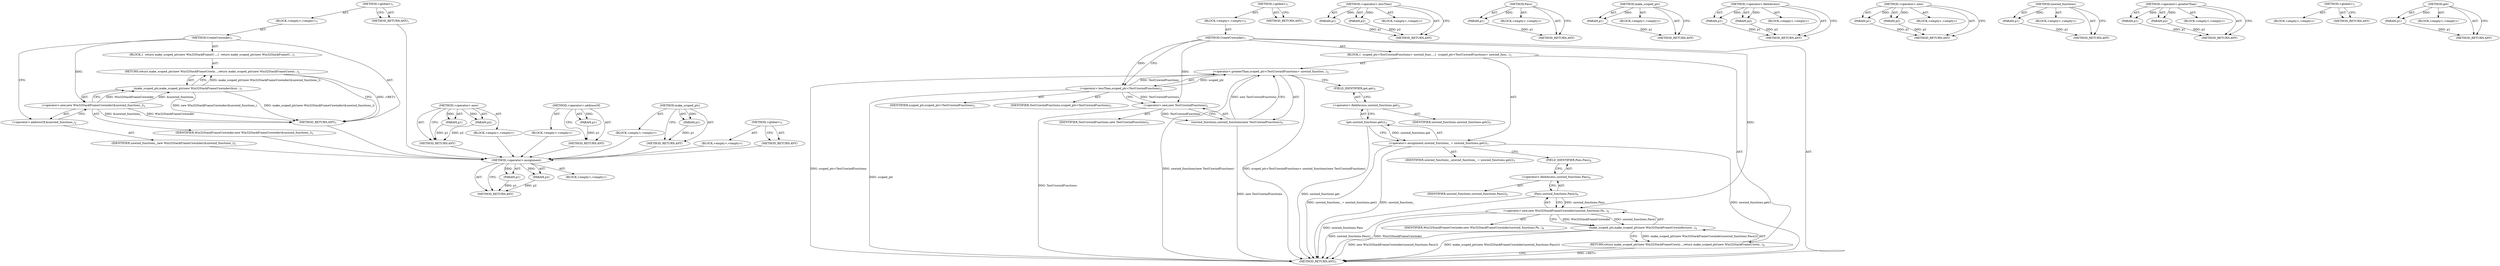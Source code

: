 digraph "get" {
vulnerable_6 [label=<(METHOD,&lt;global&gt;)<SUB>1</SUB>>];
vulnerable_7 [label=<(BLOCK,&lt;empty&gt;,&lt;empty&gt;)<SUB>1</SUB>>];
vulnerable_8 [label=<(METHOD,CreateUnwinder)<SUB>1</SUB>>];
vulnerable_9 [label=<(BLOCK,{
  return make_scoped_ptr(new Win32StackFrameU...,{
  return make_scoped_ptr(new Win32StackFrameU...)<SUB>1</SUB>>];
vulnerable_10 [label=<(RETURN,return make_scoped_ptr(new Win32StackFrameUnwin...,return make_scoped_ptr(new Win32StackFrameUnwin...)<SUB>2</SUB>>];
vulnerable_11 [label=<(make_scoped_ptr,make_scoped_ptr(new Win32StackFrameUnwinder(&amp;un...)<SUB>2</SUB>>];
vulnerable_12 [label=<(&lt;operator&gt;.new,new Win32StackFrameUnwinder(&amp;unwind_functions_))<SUB>2</SUB>>];
vulnerable_13 [label=<(IDENTIFIER,Win32StackFrameUnwinder,new Win32StackFrameUnwinder(&amp;unwind_functions_))<SUB>2</SUB>>];
vulnerable_14 [label=<(&lt;operator&gt;.addressOf,&amp;unwind_functions_)<SUB>2</SUB>>];
vulnerable_15 [label=<(IDENTIFIER,unwind_functions_,new Win32StackFrameUnwinder(&amp;unwind_functions_))<SUB>2</SUB>>];
vulnerable_16 [label=<(METHOD_RETURN,ANY)<SUB>1</SUB>>];
vulnerable_18 [label=<(METHOD_RETURN,ANY)<SUB>1</SUB>>];
vulnerable_37 [label=<(METHOD,&lt;operator&gt;.new)>];
vulnerable_38 [label=<(PARAM,p1)>];
vulnerable_39 [label=<(PARAM,p2)>];
vulnerable_40 [label=<(BLOCK,&lt;empty&gt;,&lt;empty&gt;)>];
vulnerable_41 [label=<(METHOD_RETURN,ANY)>];
vulnerable_42 [label=<(METHOD,&lt;operator&gt;.addressOf)>];
vulnerable_43 [label=<(PARAM,p1)>];
vulnerable_44 [label=<(BLOCK,&lt;empty&gt;,&lt;empty&gt;)>];
vulnerable_45 [label=<(METHOD_RETURN,ANY)>];
vulnerable_33 [label=<(METHOD,make_scoped_ptr)>];
vulnerable_34 [label=<(PARAM,p1)>];
vulnerable_35 [label=<(BLOCK,&lt;empty&gt;,&lt;empty&gt;)>];
vulnerable_36 [label=<(METHOD_RETURN,ANY)>];
vulnerable_27 [label=<(METHOD,&lt;global&gt;)<SUB>1</SUB>>];
vulnerable_28 [label=<(BLOCK,&lt;empty&gt;,&lt;empty&gt;)>];
vulnerable_29 [label=<(METHOD_RETURN,ANY)>];
fixed_69 [label=<(METHOD,&lt;operator&gt;.assignment)>];
fixed_70 [label=<(PARAM,p1)>];
fixed_71 [label=<(PARAM,p2)>];
fixed_72 [label=<(BLOCK,&lt;empty&gt;,&lt;empty&gt;)>];
fixed_73 [label=<(METHOD_RETURN,ANY)>];
fixed_6 [label=<(METHOD,&lt;global&gt;)<SUB>1</SUB>>];
fixed_7 [label=<(BLOCK,&lt;empty&gt;,&lt;empty&gt;)<SUB>1</SUB>>];
fixed_8 [label=<(METHOD,CreateUnwinder)<SUB>1</SUB>>];
fixed_9 [label=<(BLOCK,{
  scoped_ptr&lt;TestUnwindFunctions&gt; unwind_func...,{
  scoped_ptr&lt;TestUnwindFunctions&gt; unwind_func...)<SUB>1</SUB>>];
fixed_10 [label=<(&lt;operator&gt;.greaterThan,scoped_ptr&lt;TestUnwindFunctions&gt; unwind_function...)<SUB>2</SUB>>];
fixed_11 [label=<(&lt;operator&gt;.lessThan,scoped_ptr&lt;TestUnwindFunctions)<SUB>2</SUB>>];
fixed_12 [label=<(IDENTIFIER,scoped_ptr,scoped_ptr&lt;TestUnwindFunctions)<SUB>2</SUB>>];
fixed_13 [label=<(IDENTIFIER,TestUnwindFunctions,scoped_ptr&lt;TestUnwindFunctions)<SUB>2</SUB>>];
fixed_14 [label=<(unwind_functions,unwind_functions(new TestUnwindFunctions))<SUB>2</SUB>>];
fixed_15 [label=<(&lt;operator&gt;.new,new TestUnwindFunctions)<SUB>2</SUB>>];
fixed_16 [label=<(IDENTIFIER,TestUnwindFunctions,new TestUnwindFunctions)<SUB>2</SUB>>];
fixed_17 [label=<(&lt;operator&gt;.assignment,unwind_functions_ = unwind_functions.get())<SUB>3</SUB>>];
fixed_18 [label=<(IDENTIFIER,unwind_functions_,unwind_functions_ = unwind_functions.get())<SUB>3</SUB>>];
fixed_19 [label=<(get,unwind_functions.get())<SUB>3</SUB>>];
fixed_20 [label=<(&lt;operator&gt;.fieldAccess,unwind_functions.get)<SUB>3</SUB>>];
fixed_21 [label=<(IDENTIFIER,unwind_functions,unwind_functions.get())<SUB>3</SUB>>];
fixed_22 [label=<(FIELD_IDENTIFIER,get,get)<SUB>3</SUB>>];
fixed_23 [label=<(RETURN,return make_scoped_ptr(new Win32StackFrameUnwin...,return make_scoped_ptr(new Win32StackFrameUnwin...)<SUB>4</SUB>>];
fixed_24 [label=<(make_scoped_ptr,make_scoped_ptr(new Win32StackFrameUnwinder(unw...)<SUB>4</SUB>>];
fixed_25 [label=<(&lt;operator&gt;.new,new Win32StackFrameUnwinder(unwind_functions.Pa...)<SUB>4</SUB>>];
fixed_26 [label=<(IDENTIFIER,Win32StackFrameUnwinder,new Win32StackFrameUnwinder(unwind_functions.Pa...)<SUB>4</SUB>>];
fixed_27 [label=<(Pass,unwind_functions.Pass())<SUB>4</SUB>>];
fixed_28 [label=<(&lt;operator&gt;.fieldAccess,unwind_functions.Pass)<SUB>4</SUB>>];
fixed_29 [label=<(IDENTIFIER,unwind_functions,unwind_functions.Pass())<SUB>4</SUB>>];
fixed_30 [label=<(FIELD_IDENTIFIER,Pass,Pass)<SUB>4</SUB>>];
fixed_31 [label=<(METHOD_RETURN,ANY)<SUB>1</SUB>>];
fixed_33 [label=<(METHOD_RETURN,ANY)<SUB>1</SUB>>];
fixed_55 [label=<(METHOD,&lt;operator&gt;.lessThan)>];
fixed_56 [label=<(PARAM,p1)>];
fixed_57 [label=<(PARAM,p2)>];
fixed_58 [label=<(BLOCK,&lt;empty&gt;,&lt;empty&gt;)>];
fixed_59 [label=<(METHOD_RETURN,ANY)>];
fixed_87 [label=<(METHOD,Pass)>];
fixed_88 [label=<(PARAM,p1)>];
fixed_89 [label=<(BLOCK,&lt;empty&gt;,&lt;empty&gt;)>];
fixed_90 [label=<(METHOD_RETURN,ANY)>];
fixed_83 [label=<(METHOD,make_scoped_ptr)>];
fixed_84 [label=<(PARAM,p1)>];
fixed_85 [label=<(BLOCK,&lt;empty&gt;,&lt;empty&gt;)>];
fixed_86 [label=<(METHOD_RETURN,ANY)>];
fixed_78 [label=<(METHOD,&lt;operator&gt;.fieldAccess)>];
fixed_79 [label=<(PARAM,p1)>];
fixed_80 [label=<(PARAM,p2)>];
fixed_81 [label=<(BLOCK,&lt;empty&gt;,&lt;empty&gt;)>];
fixed_82 [label=<(METHOD_RETURN,ANY)>];
fixed_64 [label=<(METHOD,&lt;operator&gt;.new)>];
fixed_65 [label=<(PARAM,p1)>];
fixed_66 [label=<(PARAM,p2)>];
fixed_67 [label=<(BLOCK,&lt;empty&gt;,&lt;empty&gt;)>];
fixed_68 [label=<(METHOD_RETURN,ANY)>];
fixed_60 [label=<(METHOD,unwind_functions)>];
fixed_61 [label=<(PARAM,p1)>];
fixed_62 [label=<(BLOCK,&lt;empty&gt;,&lt;empty&gt;)>];
fixed_63 [label=<(METHOD_RETURN,ANY)>];
fixed_50 [label=<(METHOD,&lt;operator&gt;.greaterThan)>];
fixed_51 [label=<(PARAM,p1)>];
fixed_52 [label=<(PARAM,p2)>];
fixed_53 [label=<(BLOCK,&lt;empty&gt;,&lt;empty&gt;)>];
fixed_54 [label=<(METHOD_RETURN,ANY)>];
fixed_44 [label=<(METHOD,&lt;global&gt;)<SUB>1</SUB>>];
fixed_45 [label=<(BLOCK,&lt;empty&gt;,&lt;empty&gt;)>];
fixed_46 [label=<(METHOD_RETURN,ANY)>];
fixed_74 [label=<(METHOD,get)>];
fixed_75 [label=<(PARAM,p1)>];
fixed_76 [label=<(BLOCK,&lt;empty&gt;,&lt;empty&gt;)>];
fixed_77 [label=<(METHOD_RETURN,ANY)>];
vulnerable_6 -> vulnerable_7  [key=0, label="AST: "];
vulnerable_6 -> vulnerable_18  [key=0, label="AST: "];
vulnerable_6 -> vulnerable_18  [key=1, label="CFG: "];
vulnerable_7 -> vulnerable_8  [key=0, label="AST: "];
vulnerable_8 -> vulnerable_9  [key=0, label="AST: "];
vulnerable_8 -> vulnerable_16  [key=0, label="AST: "];
vulnerable_8 -> vulnerable_14  [key=0, label="CFG: "];
vulnerable_8 -> vulnerable_12  [key=0, label="DDG: "];
vulnerable_9 -> vulnerable_10  [key=0, label="AST: "];
vulnerable_10 -> vulnerable_11  [key=0, label="AST: "];
vulnerable_10 -> vulnerable_16  [key=0, label="CFG: "];
vulnerable_10 -> vulnerable_16  [key=1, label="DDG: &lt;RET&gt;"];
vulnerable_11 -> vulnerable_12  [key=0, label="AST: "];
vulnerable_11 -> vulnerable_10  [key=0, label="CFG: "];
vulnerable_11 -> vulnerable_10  [key=1, label="DDG: make_scoped_ptr(new Win32StackFrameUnwinder(&amp;unwind_functions_))"];
vulnerable_11 -> vulnerable_16  [key=0, label="DDG: new Win32StackFrameUnwinder(&amp;unwind_functions_)"];
vulnerable_11 -> vulnerable_16  [key=1, label="DDG: make_scoped_ptr(new Win32StackFrameUnwinder(&amp;unwind_functions_))"];
vulnerable_12 -> vulnerable_13  [key=0, label="AST: "];
vulnerable_12 -> vulnerable_14  [key=0, label="AST: "];
vulnerable_12 -> vulnerable_11  [key=0, label="CFG: "];
vulnerable_12 -> vulnerable_11  [key=1, label="DDG: Win32StackFrameUnwinder"];
vulnerable_12 -> vulnerable_11  [key=2, label="DDG: &amp;unwind_functions_"];
vulnerable_12 -> vulnerable_16  [key=0, label="DDG: Win32StackFrameUnwinder"];
vulnerable_12 -> vulnerable_16  [key=1, label="DDG: &amp;unwind_functions_"];
vulnerable_13 -> fixed_69  [key=0];
vulnerable_14 -> vulnerable_15  [key=0, label="AST: "];
vulnerable_14 -> vulnerable_12  [key=0, label="CFG: "];
vulnerable_15 -> fixed_69  [key=0];
vulnerable_16 -> fixed_69  [key=0];
vulnerable_18 -> fixed_69  [key=0];
vulnerable_37 -> vulnerable_38  [key=0, label="AST: "];
vulnerable_37 -> vulnerable_38  [key=1, label="DDG: "];
vulnerable_37 -> vulnerable_40  [key=0, label="AST: "];
vulnerable_37 -> vulnerable_39  [key=0, label="AST: "];
vulnerable_37 -> vulnerable_39  [key=1, label="DDG: "];
vulnerable_37 -> vulnerable_41  [key=0, label="AST: "];
vulnerable_37 -> vulnerable_41  [key=1, label="CFG: "];
vulnerable_38 -> vulnerable_41  [key=0, label="DDG: p1"];
vulnerable_39 -> vulnerable_41  [key=0, label="DDG: p2"];
vulnerable_40 -> fixed_69  [key=0];
vulnerable_41 -> fixed_69  [key=0];
vulnerable_42 -> vulnerable_43  [key=0, label="AST: "];
vulnerable_42 -> vulnerable_43  [key=1, label="DDG: "];
vulnerable_42 -> vulnerable_44  [key=0, label="AST: "];
vulnerable_42 -> vulnerable_45  [key=0, label="AST: "];
vulnerable_42 -> vulnerable_45  [key=1, label="CFG: "];
vulnerable_43 -> vulnerable_45  [key=0, label="DDG: p1"];
vulnerable_44 -> fixed_69  [key=0];
vulnerable_45 -> fixed_69  [key=0];
vulnerable_33 -> vulnerable_34  [key=0, label="AST: "];
vulnerable_33 -> vulnerable_34  [key=1, label="DDG: "];
vulnerable_33 -> vulnerable_35  [key=0, label="AST: "];
vulnerable_33 -> vulnerable_36  [key=0, label="AST: "];
vulnerable_33 -> vulnerable_36  [key=1, label="CFG: "];
vulnerable_34 -> vulnerable_36  [key=0, label="DDG: p1"];
vulnerable_35 -> fixed_69  [key=0];
vulnerable_36 -> fixed_69  [key=0];
vulnerable_27 -> vulnerable_28  [key=0, label="AST: "];
vulnerable_27 -> vulnerable_29  [key=0, label="AST: "];
vulnerable_27 -> vulnerable_29  [key=1, label="CFG: "];
vulnerable_28 -> fixed_69  [key=0];
vulnerable_29 -> fixed_69  [key=0];
fixed_69 -> fixed_70  [key=0, label="AST: "];
fixed_69 -> fixed_70  [key=1, label="DDG: "];
fixed_69 -> fixed_72  [key=0, label="AST: "];
fixed_69 -> fixed_71  [key=0, label="AST: "];
fixed_69 -> fixed_71  [key=1, label="DDG: "];
fixed_69 -> fixed_73  [key=0, label="AST: "];
fixed_69 -> fixed_73  [key=1, label="CFG: "];
fixed_70 -> fixed_73  [key=0, label="DDG: p1"];
fixed_71 -> fixed_73  [key=0, label="DDG: p2"];
fixed_6 -> fixed_7  [key=0, label="AST: "];
fixed_6 -> fixed_33  [key=0, label="AST: "];
fixed_6 -> fixed_33  [key=1, label="CFG: "];
fixed_7 -> fixed_8  [key=0, label="AST: "];
fixed_8 -> fixed_9  [key=0, label="AST: "];
fixed_8 -> fixed_31  [key=0, label="AST: "];
fixed_8 -> fixed_11  [key=0, label="CFG: "];
fixed_8 -> fixed_11  [key=1, label="DDG: "];
fixed_8 -> fixed_15  [key=0, label="DDG: "];
fixed_8 -> fixed_25  [key=0, label="DDG: "];
fixed_9 -> fixed_10  [key=0, label="AST: "];
fixed_9 -> fixed_17  [key=0, label="AST: "];
fixed_9 -> fixed_23  [key=0, label="AST: "];
fixed_10 -> fixed_11  [key=0, label="AST: "];
fixed_10 -> fixed_14  [key=0, label="AST: "];
fixed_10 -> fixed_22  [key=0, label="CFG: "];
fixed_10 -> fixed_31  [key=0, label="DDG: scoped_ptr&lt;TestUnwindFunctions"];
fixed_10 -> fixed_31  [key=1, label="DDG: unwind_functions(new TestUnwindFunctions)"];
fixed_10 -> fixed_31  [key=2, label="DDG: scoped_ptr&lt;TestUnwindFunctions&gt; unwind_functions(new TestUnwindFunctions)"];
fixed_11 -> fixed_12  [key=0, label="AST: "];
fixed_11 -> fixed_13  [key=0, label="AST: "];
fixed_11 -> fixed_15  [key=0, label="CFG: "];
fixed_11 -> fixed_15  [key=1, label="DDG: TestUnwindFunctions"];
fixed_11 -> fixed_31  [key=0, label="DDG: scoped_ptr"];
fixed_11 -> fixed_10  [key=0, label="DDG: scoped_ptr"];
fixed_11 -> fixed_10  [key=1, label="DDG: TestUnwindFunctions"];
fixed_14 -> fixed_15  [key=0, label="AST: "];
fixed_14 -> fixed_10  [key=0, label="CFG: "];
fixed_14 -> fixed_10  [key=1, label="DDG: new TestUnwindFunctions"];
fixed_14 -> fixed_31  [key=0, label="DDG: new TestUnwindFunctions"];
fixed_15 -> fixed_16  [key=0, label="AST: "];
fixed_15 -> fixed_14  [key=0, label="CFG: "];
fixed_15 -> fixed_14  [key=1, label="DDG: TestUnwindFunctions"];
fixed_15 -> fixed_31  [key=0, label="DDG: TestUnwindFunctions"];
fixed_17 -> fixed_18  [key=0, label="AST: "];
fixed_17 -> fixed_19  [key=0, label="AST: "];
fixed_17 -> fixed_30  [key=0, label="CFG: "];
fixed_17 -> fixed_31  [key=0, label="DDG: unwind_functions.get()"];
fixed_17 -> fixed_31  [key=1, label="DDG: unwind_functions_ = unwind_functions.get()"];
fixed_17 -> fixed_31  [key=2, label="DDG: unwind_functions_"];
fixed_19 -> fixed_20  [key=0, label="AST: "];
fixed_19 -> fixed_17  [key=0, label="CFG: "];
fixed_19 -> fixed_17  [key=1, label="DDG: unwind_functions.get"];
fixed_19 -> fixed_31  [key=0, label="DDG: unwind_functions.get"];
fixed_20 -> fixed_21  [key=0, label="AST: "];
fixed_20 -> fixed_22  [key=0, label="AST: "];
fixed_20 -> fixed_19  [key=0, label="CFG: "];
fixed_22 -> fixed_20  [key=0, label="CFG: "];
fixed_23 -> fixed_24  [key=0, label="AST: "];
fixed_23 -> fixed_31  [key=0, label="CFG: "];
fixed_23 -> fixed_31  [key=1, label="DDG: &lt;RET&gt;"];
fixed_24 -> fixed_25  [key=0, label="AST: "];
fixed_24 -> fixed_23  [key=0, label="CFG: "];
fixed_24 -> fixed_23  [key=1, label="DDG: make_scoped_ptr(new Win32StackFrameUnwinder(unwind_functions.Pass()))"];
fixed_24 -> fixed_31  [key=0, label="DDG: new Win32StackFrameUnwinder(unwind_functions.Pass())"];
fixed_24 -> fixed_31  [key=1, label="DDG: make_scoped_ptr(new Win32StackFrameUnwinder(unwind_functions.Pass()))"];
fixed_25 -> fixed_26  [key=0, label="AST: "];
fixed_25 -> fixed_27  [key=0, label="AST: "];
fixed_25 -> fixed_24  [key=0, label="CFG: "];
fixed_25 -> fixed_24  [key=1, label="DDG: Win32StackFrameUnwinder"];
fixed_25 -> fixed_24  [key=2, label="DDG: unwind_functions.Pass()"];
fixed_25 -> fixed_31  [key=0, label="DDG: Win32StackFrameUnwinder"];
fixed_25 -> fixed_31  [key=1, label="DDG: unwind_functions.Pass()"];
fixed_27 -> fixed_28  [key=0, label="AST: "];
fixed_27 -> fixed_25  [key=0, label="CFG: "];
fixed_27 -> fixed_25  [key=1, label="DDG: unwind_functions.Pass"];
fixed_27 -> fixed_31  [key=0, label="DDG: unwind_functions.Pass"];
fixed_28 -> fixed_29  [key=0, label="AST: "];
fixed_28 -> fixed_30  [key=0, label="AST: "];
fixed_28 -> fixed_27  [key=0, label="CFG: "];
fixed_30 -> fixed_28  [key=0, label="CFG: "];
fixed_55 -> fixed_56  [key=0, label="AST: "];
fixed_55 -> fixed_56  [key=1, label="DDG: "];
fixed_55 -> fixed_58  [key=0, label="AST: "];
fixed_55 -> fixed_57  [key=0, label="AST: "];
fixed_55 -> fixed_57  [key=1, label="DDG: "];
fixed_55 -> fixed_59  [key=0, label="AST: "];
fixed_55 -> fixed_59  [key=1, label="CFG: "];
fixed_56 -> fixed_59  [key=0, label="DDG: p1"];
fixed_57 -> fixed_59  [key=0, label="DDG: p2"];
fixed_87 -> fixed_88  [key=0, label="AST: "];
fixed_87 -> fixed_88  [key=1, label="DDG: "];
fixed_87 -> fixed_89  [key=0, label="AST: "];
fixed_87 -> fixed_90  [key=0, label="AST: "];
fixed_87 -> fixed_90  [key=1, label="CFG: "];
fixed_88 -> fixed_90  [key=0, label="DDG: p1"];
fixed_83 -> fixed_84  [key=0, label="AST: "];
fixed_83 -> fixed_84  [key=1, label="DDG: "];
fixed_83 -> fixed_85  [key=0, label="AST: "];
fixed_83 -> fixed_86  [key=0, label="AST: "];
fixed_83 -> fixed_86  [key=1, label="CFG: "];
fixed_84 -> fixed_86  [key=0, label="DDG: p1"];
fixed_78 -> fixed_79  [key=0, label="AST: "];
fixed_78 -> fixed_79  [key=1, label="DDG: "];
fixed_78 -> fixed_81  [key=0, label="AST: "];
fixed_78 -> fixed_80  [key=0, label="AST: "];
fixed_78 -> fixed_80  [key=1, label="DDG: "];
fixed_78 -> fixed_82  [key=0, label="AST: "];
fixed_78 -> fixed_82  [key=1, label="CFG: "];
fixed_79 -> fixed_82  [key=0, label="DDG: p1"];
fixed_80 -> fixed_82  [key=0, label="DDG: p2"];
fixed_64 -> fixed_65  [key=0, label="AST: "];
fixed_64 -> fixed_65  [key=1, label="DDG: "];
fixed_64 -> fixed_67  [key=0, label="AST: "];
fixed_64 -> fixed_66  [key=0, label="AST: "];
fixed_64 -> fixed_66  [key=1, label="DDG: "];
fixed_64 -> fixed_68  [key=0, label="AST: "];
fixed_64 -> fixed_68  [key=1, label="CFG: "];
fixed_65 -> fixed_68  [key=0, label="DDG: p1"];
fixed_66 -> fixed_68  [key=0, label="DDG: p2"];
fixed_60 -> fixed_61  [key=0, label="AST: "];
fixed_60 -> fixed_61  [key=1, label="DDG: "];
fixed_60 -> fixed_62  [key=0, label="AST: "];
fixed_60 -> fixed_63  [key=0, label="AST: "];
fixed_60 -> fixed_63  [key=1, label="CFG: "];
fixed_61 -> fixed_63  [key=0, label="DDG: p1"];
fixed_50 -> fixed_51  [key=0, label="AST: "];
fixed_50 -> fixed_51  [key=1, label="DDG: "];
fixed_50 -> fixed_53  [key=0, label="AST: "];
fixed_50 -> fixed_52  [key=0, label="AST: "];
fixed_50 -> fixed_52  [key=1, label="DDG: "];
fixed_50 -> fixed_54  [key=0, label="AST: "];
fixed_50 -> fixed_54  [key=1, label="CFG: "];
fixed_51 -> fixed_54  [key=0, label="DDG: p1"];
fixed_52 -> fixed_54  [key=0, label="DDG: p2"];
fixed_44 -> fixed_45  [key=0, label="AST: "];
fixed_44 -> fixed_46  [key=0, label="AST: "];
fixed_44 -> fixed_46  [key=1, label="CFG: "];
fixed_74 -> fixed_75  [key=0, label="AST: "];
fixed_74 -> fixed_75  [key=1, label="DDG: "];
fixed_74 -> fixed_76  [key=0, label="AST: "];
fixed_74 -> fixed_77  [key=0, label="AST: "];
fixed_74 -> fixed_77  [key=1, label="CFG: "];
fixed_75 -> fixed_77  [key=0, label="DDG: p1"];
}
